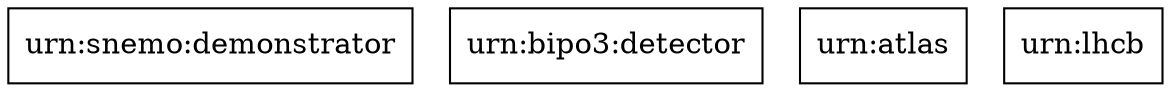 digraph FLTagsExperiments1 {
	node [shape=box]
	tag0 [label="urn:snemo:demonstrator"];
	tag1 [label="urn:bipo3:detector"];
	tag2 [label="urn:atlas"];
	tag3 [label="urn:lhcb"];
}